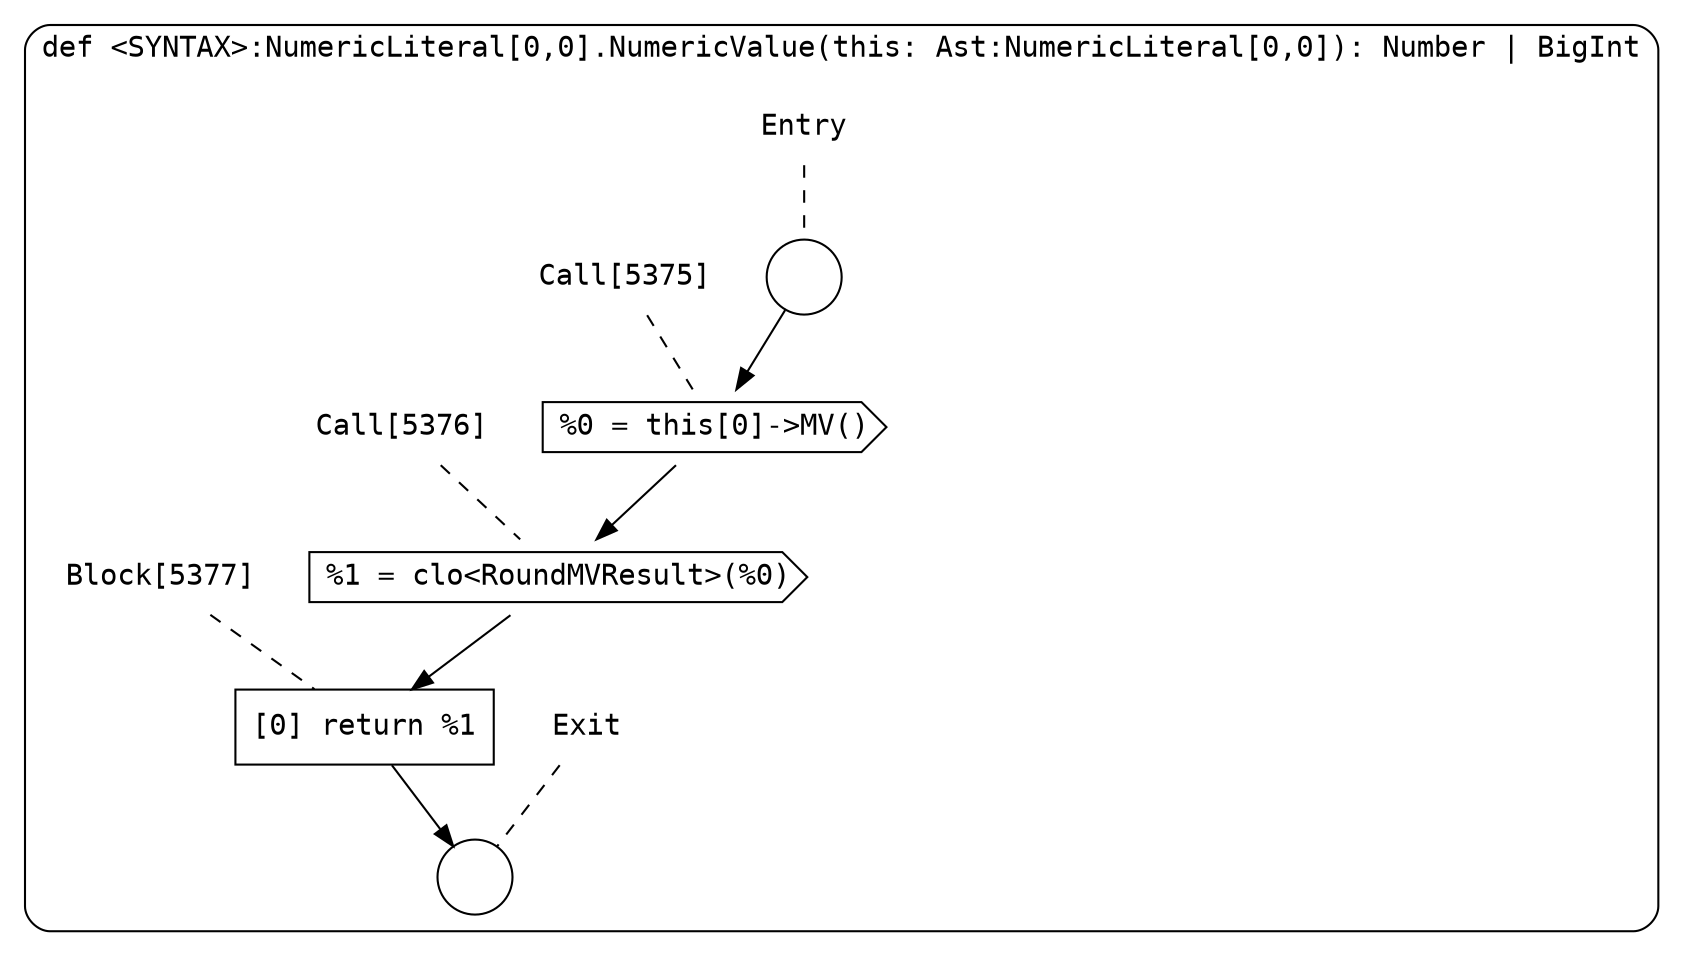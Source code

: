 digraph {
  graph [fontname = "Consolas"]
  node [fontname = "Consolas"]
  edge [fontname = "Consolas"]
  subgraph cluster1176 {
    label = "def <SYNTAX>:NumericLiteral[0,0].NumericValue(this: Ast:NumericLiteral[0,0]): Number | BigInt"
    style = rounded
    cluster1176_entry_name [shape=none, label=<<font color="black">Entry</font>>]
    cluster1176_entry_name -> cluster1176_entry [arrowhead=none, color="black", style=dashed]
    cluster1176_entry [shape=circle label=" " color="black" fillcolor="white" style=filled]
    cluster1176_entry -> node5375 [color="black"]
    cluster1176_exit_name [shape=none, label=<<font color="black">Exit</font>>]
    cluster1176_exit_name -> cluster1176_exit [arrowhead=none, color="black", style=dashed]
    cluster1176_exit [shape=circle label=" " color="black" fillcolor="white" style=filled]
    node5375_name [shape=none, label=<<font color="black">Call[5375]</font>>]
    node5375_name -> node5375 [arrowhead=none, color="black", style=dashed]
    node5375 [shape=cds, label=<<font color="black">%0 = this[0]-&gt;MV()</font>> color="black" fillcolor="white", style=filled]
    node5375 -> node5376 [color="black"]
    node5376_name [shape=none, label=<<font color="black">Call[5376]</font>>]
    node5376_name -> node5376 [arrowhead=none, color="black", style=dashed]
    node5376 [shape=cds, label=<<font color="black">%1 = clo&lt;RoundMVResult&gt;(%0)</font>> color="black" fillcolor="white", style=filled]
    node5376 -> node5377 [color="black"]
    node5377_name [shape=none, label=<<font color="black">Block[5377]</font>>]
    node5377_name -> node5377 [arrowhead=none, color="black", style=dashed]
    node5377 [shape=box, label=<<font color="black">[0] return %1<BR ALIGN="LEFT"/></font>> color="black" fillcolor="white", style=filled]
    node5377 -> cluster1176_exit [color="black"]
  }
}